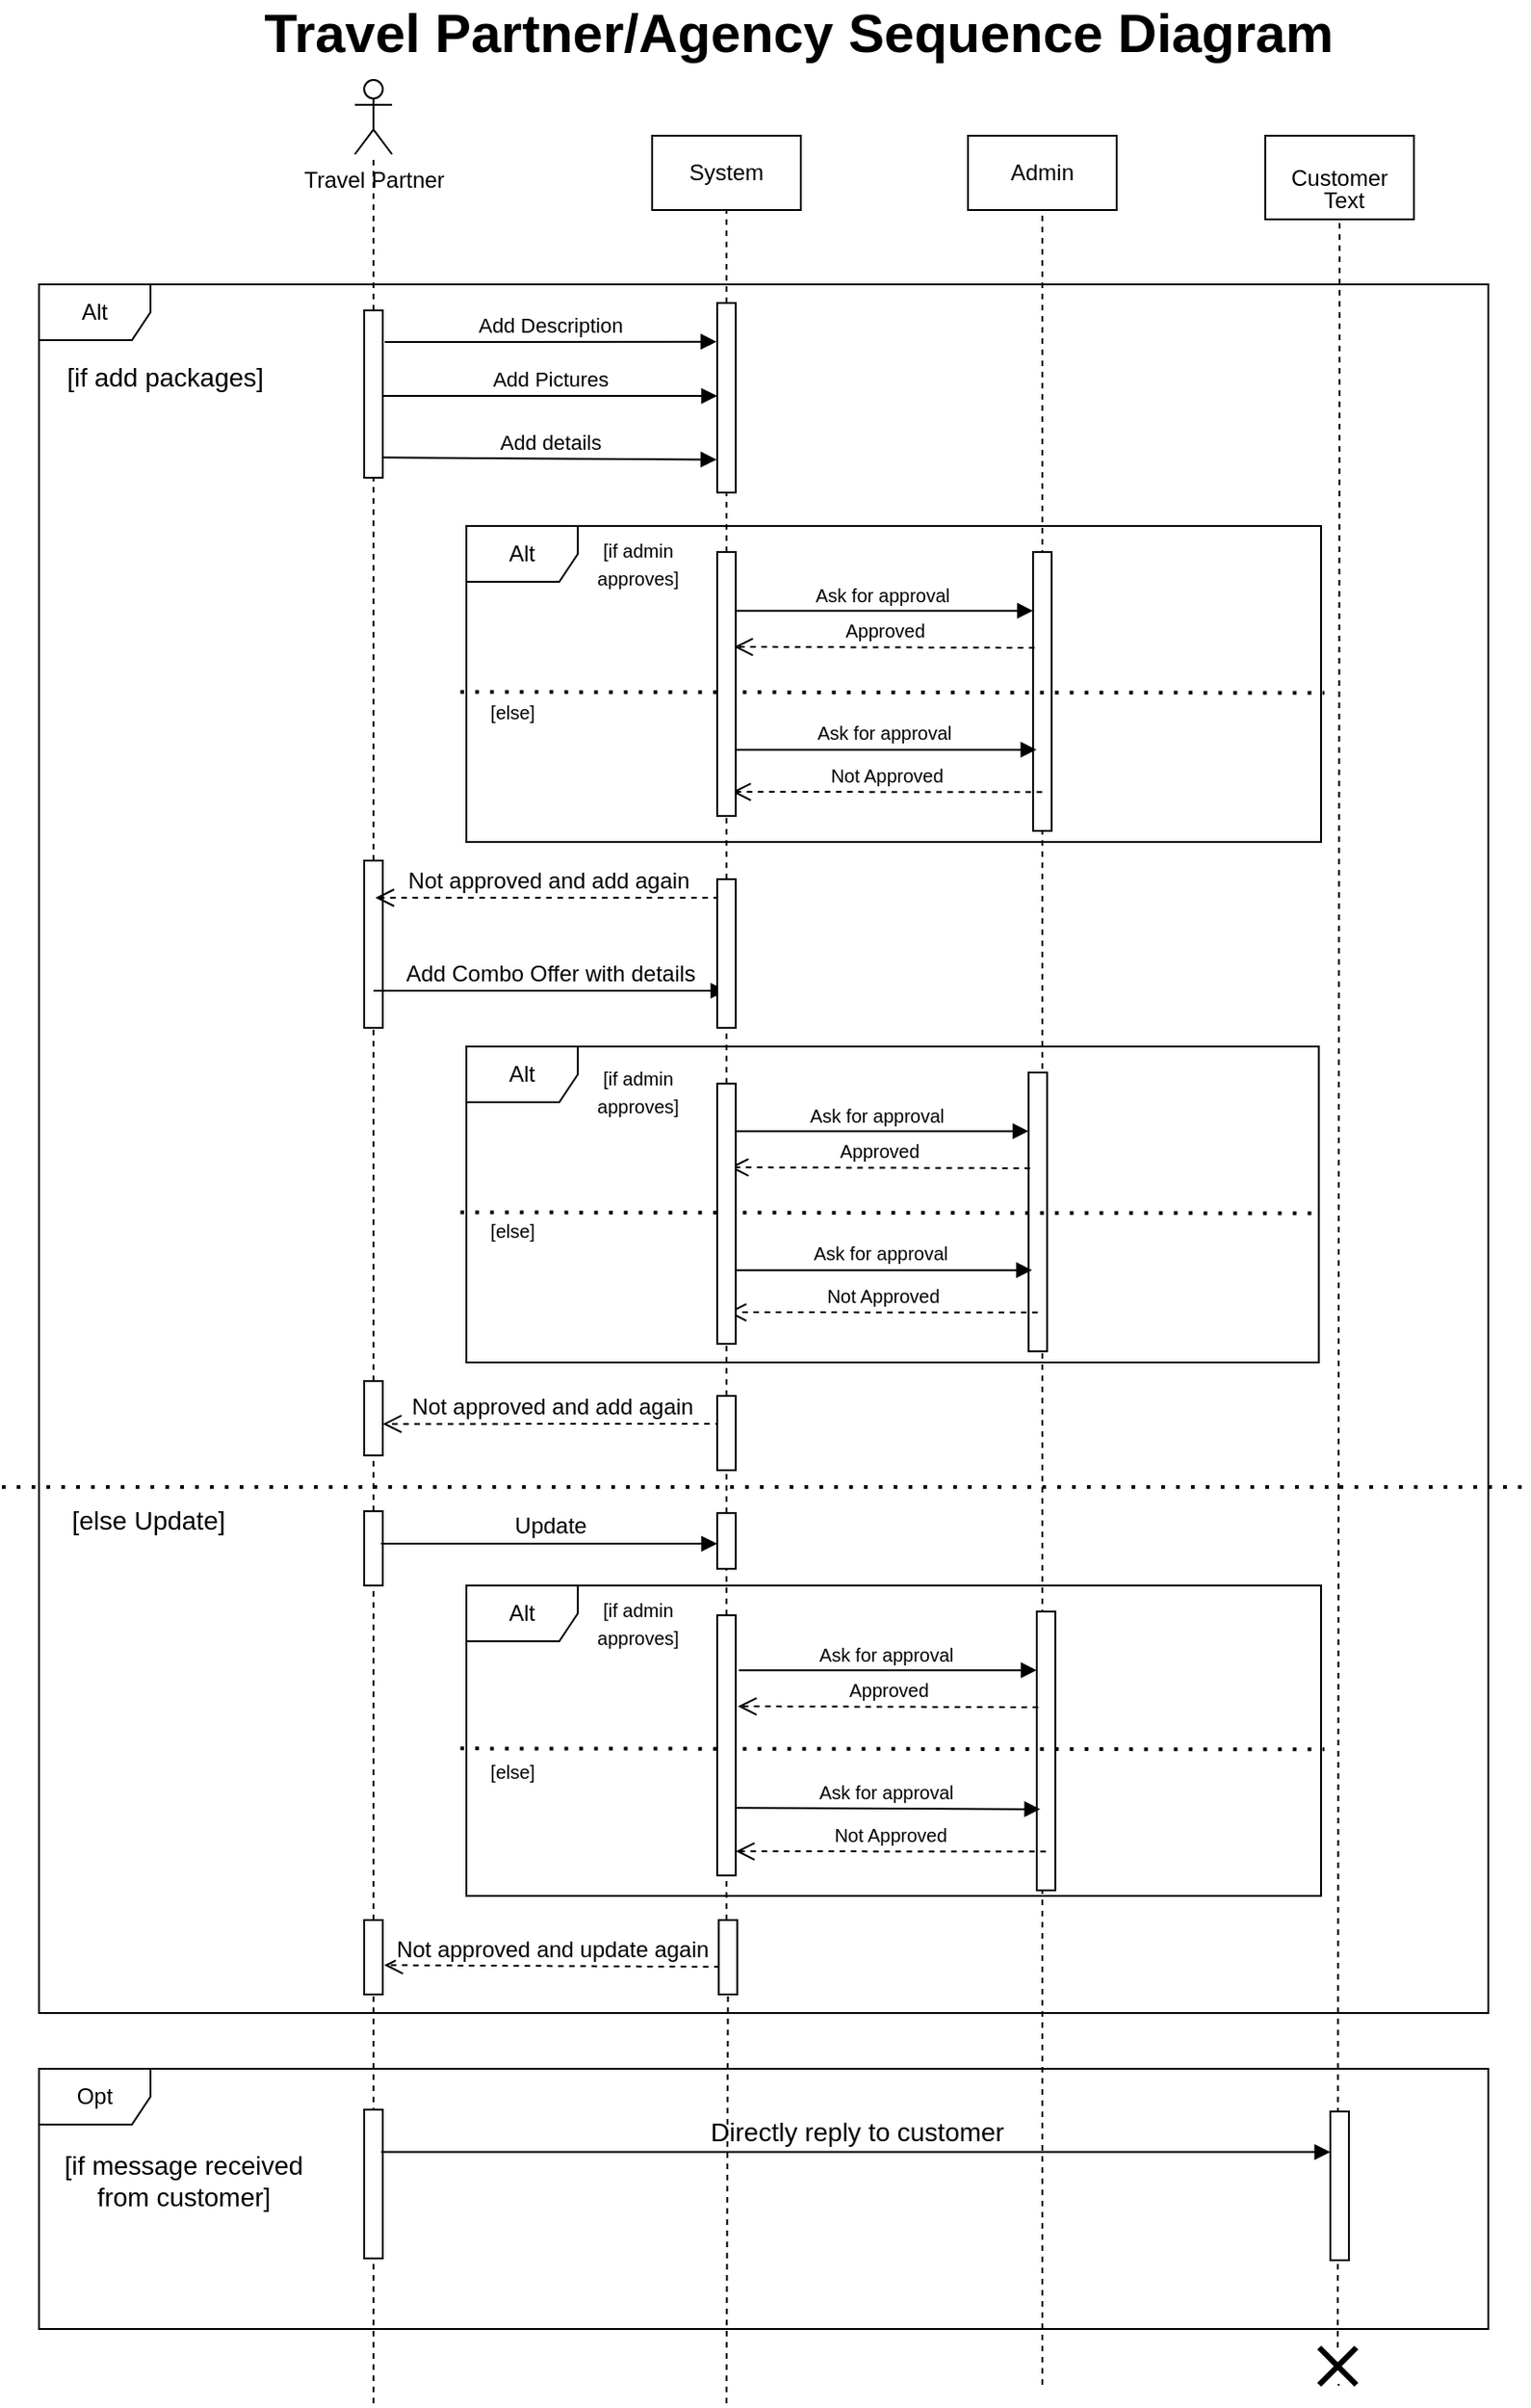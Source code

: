 <mxfile version="17.4.0" type="device"><diagram id="TYSGciifJ2llcHuTPieO" name="Page-1"><mxGraphModel dx="1329" dy="1816" grid="1" gridSize="10" guides="1" tooltips="1" connect="1" arrows="1" fold="1" page="1" pageScale="1" pageWidth="827" pageHeight="1169" math="0" shadow="0"><root><mxCell id="0"/><mxCell id="1" parent="0"/><mxCell id="c0MWHKDIUo9R8y-ApeiH-21" value="Alt" style="shape=umlFrame;whiteSpace=wrap;html=1;" parent="1" vertex="1"><mxGeometry x="70" y="30" width="780" height="930" as="geometry"/></mxCell><mxCell id="c0MWHKDIUo9R8y-ApeiH-22" value="&lt;font style=&quot;font-size: 14px&quot;&gt;[if add packages]&lt;/font&gt;" style="text;html=1;strokeColor=none;fillColor=none;align=center;verticalAlign=middle;whiteSpace=wrap;rounded=0;" parent="1" vertex="1"><mxGeometry x="73" y="70" width="130" height="20" as="geometry"/></mxCell><mxCell id="c0MWHKDIUo9R8y-ApeiH-23" value="Travel Partner" style="shape=umlActor;verticalLabelPosition=bottom;verticalAlign=top;html=1;outlineConnect=0;" parent="1" vertex="1"><mxGeometry x="240" y="-80" width="20" height="40" as="geometry"/></mxCell><mxCell id="c0MWHKDIUo9R8y-ApeiH-26" value="System" style="rounded=0;whiteSpace=wrap;html=1;" parent="1" vertex="1"><mxGeometry x="400" y="-50" width="80" height="40" as="geometry"/></mxCell><mxCell id="c0MWHKDIUo9R8y-ApeiH-27" value="Admin" style="rounded=0;whiteSpace=wrap;html=1;" parent="1" vertex="1"><mxGeometry x="570" y="-50" width="80" height="40" as="geometry"/></mxCell><mxCell id="c0MWHKDIUo9R8y-ApeiH-28" value="Customer" style="rounded=0;whiteSpace=wrap;html=1;" parent="1" vertex="1"><mxGeometry x="730" y="-50" width="80" height="45" as="geometry"/></mxCell><mxCell id="66mSjanaEoUCszuyJWo2-7" value="Text" style="text;html=1;align=center;verticalAlign=middle;resizable=0;points=[];autosize=1;" parent="c0MWHKDIUo9R8y-ApeiH-28" vertex="1"><mxGeometry x="22" y="25" width="40" height="20" as="geometry"/></mxCell><mxCell id="c0MWHKDIUo9R8y-ApeiH-29" value="" style="endArrow=none;dashed=1;html=1;rounded=0;startArrow=none;" parent="1" source="c0MWHKDIUo9R8y-ApeiH-35" target="c0MWHKDIUo9R8y-ApeiH-23" edge="1"><mxGeometry width="50" height="50" relative="1" as="geometry"><mxPoint x="250" y="920" as="sourcePoint"/><mxPoint x="250" y="120" as="targetPoint"/></mxGeometry></mxCell><mxCell id="c0MWHKDIUo9R8y-ApeiH-31" value="" style="endArrow=none;dashed=1;html=1;rounded=0;entryX=0.5;entryY=1;entryDx=0;entryDy=0;" parent="1" target="c0MWHKDIUo9R8y-ApeiH-27" edge="1"><mxGeometry width="50" height="50" relative="1" as="geometry"><mxPoint x="610" y="1160" as="sourcePoint"/><mxPoint x="520" y="420" as="targetPoint"/></mxGeometry></mxCell><mxCell id="c0MWHKDIUo9R8y-ApeiH-32" value="" style="endArrow=none;dashed=1;html=1;rounded=0;entryX=0.5;entryY=1;entryDx=0;entryDy=0;startArrow=none;" parent="1" source="c0MWHKDIUo9R8y-ApeiH-94" target="c0MWHKDIUo9R8y-ApeiH-28" edge="1"><mxGeometry width="50" height="50" relative="1" as="geometry"><mxPoint x="770" y="1160" as="sourcePoint"/><mxPoint x="520" y="190" as="targetPoint"/></mxGeometry></mxCell><mxCell id="c0MWHKDIUo9R8y-ApeiH-34" value="Alt" style="shape=umlFrame;whiteSpace=wrap;html=1;" parent="1" vertex="1"><mxGeometry x="300" y="160" width="460" height="170" as="geometry"/></mxCell><mxCell id="c0MWHKDIUo9R8y-ApeiH-35" value="" style="html=1;points=[];perimeter=orthogonalPerimeter;" parent="1" vertex="1"><mxGeometry x="245" y="44" width="10" height="90" as="geometry"/></mxCell><mxCell id="c0MWHKDIUo9R8y-ApeiH-36" value="" style="endArrow=none;dashed=1;html=1;rounded=0;startArrow=none;" parent="1" source="c0MWHKDIUo9R8y-ApeiH-51" target="c0MWHKDIUo9R8y-ApeiH-35" edge="1"><mxGeometry width="50" height="50" relative="1" as="geometry"><mxPoint x="250" y="920" as="sourcePoint"/><mxPoint x="250" y="120" as="targetPoint"/></mxGeometry></mxCell><mxCell id="c0MWHKDIUo9R8y-ApeiH-39" value="Add Description" style="html=1;verticalAlign=bottom;endArrow=block;rounded=0;entryX=-0.033;entryY=0.199;entryDx=0;entryDy=0;entryPerimeter=0;" parent="1" edge="1"><mxGeometry width="80" relative="1" as="geometry"><mxPoint x="256" y="61" as="sourcePoint"/><mxPoint x="434.67" y="60.85" as="targetPoint"/></mxGeometry></mxCell><mxCell id="c0MWHKDIUo9R8y-ApeiH-40" value="Add Pictures" style="html=1;verticalAlign=bottom;endArrow=block;rounded=0;exitX=1.022;exitY=0.392;exitDx=0;exitDy=0;exitPerimeter=0;" parent="1" edge="1"><mxGeometry width="80" relative="1" as="geometry"><mxPoint x="255.22" y="90.04" as="sourcePoint"/><mxPoint x="435" y="90.04" as="targetPoint"/></mxGeometry></mxCell><mxCell id="c0MWHKDIUo9R8y-ApeiH-41" value="Add details" style="html=1;verticalAlign=bottom;endArrow=block;rounded=0;exitX=1.022;exitY=0.693;exitDx=0;exitDy=0;exitPerimeter=0;entryX=-0.033;entryY=0.766;entryDx=0;entryDy=0;entryPerimeter=0;" parent="1" edge="1"><mxGeometry width="80" relative="1" as="geometry"><mxPoint x="255.22" y="123.16" as="sourcePoint"/><mxPoint x="434.67" y="124.26" as="targetPoint"/></mxGeometry></mxCell><mxCell id="c0MWHKDIUo9R8y-ApeiH-42" value="" style="html=1;points=[];perimeter=orthogonalPerimeter;" parent="1" vertex="1"><mxGeometry x="605" y="174" width="10" height="150" as="geometry"/></mxCell><mxCell id="c0MWHKDIUo9R8y-ApeiH-43" value="&lt;font style=&quot;font-size: 10px&quot;&gt;[if admin approves]&lt;/font&gt;" style="text;html=1;strokeColor=none;fillColor=none;align=center;verticalAlign=middle;whiteSpace=wrap;rounded=0;strokeWidth=1;" parent="1" vertex="1"><mxGeometry x="350" y="170" width="85" height="20" as="geometry"/></mxCell><mxCell id="c0MWHKDIUo9R8y-ApeiH-44" value="&lt;font style=&quot;font-size: 10px&quot;&gt;Ask for approval&amp;nbsp;&lt;/font&gt;" style="html=1;verticalAlign=bottom;endArrow=block;rounded=0;exitX=0.967;exitY=0.663;exitDx=0;exitDy=0;exitPerimeter=0;" parent="1" edge="1"><mxGeometry width="80" relative="1" as="geometry"><mxPoint x="444.67" y="205.6" as="sourcePoint"/><mxPoint x="605" y="205.6" as="targetPoint"/></mxGeometry></mxCell><mxCell id="c0MWHKDIUo9R8y-ApeiH-45" value="Approved" style="html=1;verticalAlign=bottom;endArrow=open;dashed=1;endSize=8;rounded=0;fontSize=10;exitX=0.078;exitY=0.39;exitDx=0;exitDy=0;exitPerimeter=0;entryX=0.911;entryY=0.81;entryDx=0;entryDy=0;entryPerimeter=0;" parent="1" edge="1"><mxGeometry relative="1" as="geometry"><mxPoint x="605.78" y="225.5" as="sourcePoint"/><mxPoint x="444.11" y="225" as="targetPoint"/></mxGeometry></mxCell><mxCell id="c0MWHKDIUo9R8y-ApeiH-46" value="" style="endArrow=none;dashed=1;html=1;dashPattern=1 3;strokeWidth=2;rounded=0;fontSize=10;exitX=-0.007;exitY=0.525;exitDx=0;exitDy=0;exitPerimeter=0;entryX=1.004;entryY=0.528;entryDx=0;entryDy=0;entryPerimeter=0;" parent="1" source="c0MWHKDIUo9R8y-ApeiH-34" target="c0MWHKDIUo9R8y-ApeiH-34" edge="1"><mxGeometry width="50" height="50" relative="1" as="geometry"><mxPoint x="470" y="190" as="sourcePoint"/><mxPoint x="520" y="140" as="targetPoint"/></mxGeometry></mxCell><mxCell id="c0MWHKDIUo9R8y-ApeiH-48" value="[else]" style="text;html=1;strokeColor=none;fillColor=none;align=center;verticalAlign=middle;whiteSpace=wrap;rounded=0;fontSize=10;" parent="1" vertex="1"><mxGeometry x="300" y="250" width="50" height="20" as="geometry"/></mxCell><mxCell id="c0MWHKDIUo9R8y-ApeiH-49" value="Ask for approval&amp;nbsp;" style="html=1;verticalAlign=bottom;endArrow=block;rounded=0;fontSize=10;entryX=0.189;entryY=0.709;entryDx=0;entryDy=0;entryPerimeter=0;" parent="1" target="c0MWHKDIUo9R8y-ApeiH-42" edge="1"><mxGeometry width="80" relative="1" as="geometry"><mxPoint x="445" y="280.35" as="sourcePoint"/><mxPoint x="530" y="170" as="targetPoint"/></mxGeometry></mxCell><mxCell id="c0MWHKDIUo9R8y-ApeiH-50" value="Not Approved" style="html=1;verticalAlign=bottom;endArrow=open;dashed=1;endSize=8;rounded=0;fontSize=10;exitX=0.189;exitY=0.861;exitDx=0;exitDy=0;exitPerimeter=0;" parent="1" edge="1"><mxGeometry relative="1" as="geometry"><mxPoint x="609.89" y="303.15" as="sourcePoint"/><mxPoint x="443" y="303" as="targetPoint"/></mxGeometry></mxCell><mxCell id="c0MWHKDIUo9R8y-ApeiH-51" value="" style="html=1;points=[];perimeter=orthogonalPerimeter;fontSize=10;strokeWidth=1;" parent="1" vertex="1"><mxGeometry x="245" y="340" width="10" height="90" as="geometry"/></mxCell><mxCell id="c0MWHKDIUo9R8y-ApeiH-52" value="" style="endArrow=none;dashed=1;html=1;rounded=0;startArrow=none;" parent="1" source="c0MWHKDIUo9R8y-ApeiH-83" target="c0MWHKDIUo9R8y-ApeiH-51" edge="1"><mxGeometry width="50" height="50" relative="1" as="geometry"><mxPoint x="250" y="1060" as="sourcePoint"/><mxPoint x="250.0" y="270" as="targetPoint"/></mxGeometry></mxCell><mxCell id="c0MWHKDIUo9R8y-ApeiH-53" value="&lt;font style=&quot;font-size: 12px&quot;&gt;Not approved and add again&lt;/font&gt;" style="html=1;verticalAlign=bottom;endArrow=open;dashed=1;endSize=8;rounded=0;fontSize=10;" parent="1" edge="1"><mxGeometry relative="1" as="geometry"><mxPoint x="436" y="360" as="sourcePoint"/><mxPoint x="251" y="360" as="targetPoint"/></mxGeometry></mxCell><mxCell id="c0MWHKDIUo9R8y-ApeiH-57" value="&lt;font style=&quot;font-size: 12px&quot;&gt;Add Combo Offer with details&lt;/font&gt;" style="html=1;verticalAlign=bottom;endArrow=block;rounded=0;fontSize=10;" parent="1" edge="1"><mxGeometry width="80" relative="1" as="geometry"><mxPoint x="250" y="410" as="sourcePoint"/><mxPoint x="440" y="410" as="targetPoint"/></mxGeometry></mxCell><mxCell id="c0MWHKDIUo9R8y-ApeiH-58" value="Alt" style="shape=umlFrame;whiteSpace=wrap;html=1;" parent="1" vertex="1"><mxGeometry x="300" y="440" width="458.8" height="170" as="geometry"/></mxCell><mxCell id="c0MWHKDIUo9R8y-ApeiH-59" value="" style="html=1;points=[];perimeter=orthogonalPerimeter;" parent="1" vertex="1"><mxGeometry x="602.6" y="454" width="10" height="150" as="geometry"/></mxCell><mxCell id="c0MWHKDIUo9R8y-ApeiH-60" value="&lt;font style=&quot;font-size: 10px&quot;&gt;[if admin approves]&lt;/font&gt;" style="text;html=1;strokeColor=none;fillColor=none;align=center;verticalAlign=middle;whiteSpace=wrap;rounded=0;strokeWidth=1;" parent="1" vertex="1"><mxGeometry x="350" y="454" width="85" height="20" as="geometry"/></mxCell><mxCell id="c0MWHKDIUo9R8y-ApeiH-61" value="&lt;font style=&quot;font-size: 10px&quot;&gt;Ask for approval&amp;nbsp;&lt;/font&gt;" style="html=1;verticalAlign=bottom;endArrow=block;rounded=0;exitX=0.967;exitY=0.663;exitDx=0;exitDy=0;exitPerimeter=0;" parent="1" edge="1"><mxGeometry width="80" relative="1" as="geometry"><mxPoint x="442.27" y="485.6" as="sourcePoint"/><mxPoint x="602.6" y="485.6" as="targetPoint"/></mxGeometry></mxCell><mxCell id="c0MWHKDIUo9R8y-ApeiH-62" value="Approved" style="html=1;verticalAlign=bottom;endArrow=open;dashed=1;endSize=8;rounded=0;fontSize=10;exitX=0.078;exitY=0.39;exitDx=0;exitDy=0;exitPerimeter=0;entryX=0.911;entryY=0.81;entryDx=0;entryDy=0;entryPerimeter=0;" parent="1" edge="1"><mxGeometry relative="1" as="geometry"><mxPoint x="603.38" y="505.5" as="sourcePoint"/><mxPoint x="441.71" y="505" as="targetPoint"/></mxGeometry></mxCell><mxCell id="c0MWHKDIUo9R8y-ApeiH-63" value="" style="endArrow=none;dashed=1;html=1;dashPattern=1 3;strokeWidth=2;rounded=0;fontSize=10;exitX=-0.007;exitY=0.525;exitDx=0;exitDy=0;exitPerimeter=0;entryX=1.004;entryY=0.528;entryDx=0;entryDy=0;entryPerimeter=0;" parent="1" source="c0MWHKDIUo9R8y-ApeiH-58" target="c0MWHKDIUo9R8y-ApeiH-58" edge="1"><mxGeometry width="50" height="50" relative="1" as="geometry"><mxPoint x="467.6" y="470" as="sourcePoint"/><mxPoint x="517.6" y="420" as="targetPoint"/></mxGeometry></mxCell><mxCell id="c0MWHKDIUo9R8y-ApeiH-64" value="[else]" style="text;html=1;strokeColor=none;fillColor=none;align=center;verticalAlign=middle;whiteSpace=wrap;rounded=0;fontSize=10;" parent="1" vertex="1"><mxGeometry x="300" y="529" width="50" height="20" as="geometry"/></mxCell><mxCell id="c0MWHKDIUo9R8y-ApeiH-65" value="Ask for approval&amp;nbsp;" style="html=1;verticalAlign=bottom;endArrow=block;rounded=0;fontSize=10;entryX=0.189;entryY=0.709;entryDx=0;entryDy=0;entryPerimeter=0;" parent="1" target="c0MWHKDIUo9R8y-ApeiH-59" edge="1"><mxGeometry width="80" relative="1" as="geometry"><mxPoint x="443.8" y="560.35" as="sourcePoint"/><mxPoint x="527.6" y="450" as="targetPoint"/></mxGeometry></mxCell><mxCell id="c0MWHKDIUo9R8y-ApeiH-66" value="Not Approved" style="html=1;verticalAlign=bottom;endArrow=open;dashed=1;endSize=8;rounded=0;fontSize=10;exitX=0.189;exitY=0.861;exitDx=0;exitDy=0;exitPerimeter=0;" parent="1" edge="1"><mxGeometry relative="1" as="geometry"><mxPoint x="607.49" y="583.15" as="sourcePoint"/><mxPoint x="440.6" y="583" as="targetPoint"/></mxGeometry></mxCell><mxCell id="c0MWHKDIUo9R8y-ApeiH-67" value="" style="endArrow=none;dashed=1;html=1;dashPattern=1 3;strokeWidth=2;rounded=0;fontSize=10;" parent="1" edge="1"><mxGeometry width="50" height="50" relative="1" as="geometry"><mxPoint x="50" y="677" as="sourcePoint"/><mxPoint x="870" y="677" as="targetPoint"/></mxGeometry></mxCell><mxCell id="c0MWHKDIUo9R8y-ApeiH-68" value="[else Update]" style="text;html=1;strokeColor=none;fillColor=none;align=center;verticalAlign=middle;whiteSpace=wrap;rounded=0;fontSize=14;" parent="1" vertex="1"><mxGeometry x="84" y="680" width="90" height="30" as="geometry"/></mxCell><mxCell id="c0MWHKDIUo9R8y-ApeiH-69" value="" style="html=1;points=[];perimeter=orthogonalPerimeter;fontSize=14;strokeWidth=1;" parent="1" vertex="1"><mxGeometry x="245" y="690" width="10" height="40" as="geometry"/></mxCell><mxCell id="c0MWHKDIUo9R8y-ApeiH-70" value="" style="endArrow=none;dashed=1;html=1;rounded=0;startArrow=none;" parent="1" source="c0MWHKDIUo9R8y-ApeiH-87" target="c0MWHKDIUo9R8y-ApeiH-69" edge="1"><mxGeometry width="50" height="50" relative="1" as="geometry"><mxPoint x="250" y="1060" as="sourcePoint"/><mxPoint x="250" y="520" as="targetPoint"/></mxGeometry></mxCell><mxCell id="c0MWHKDIUo9R8y-ApeiH-73" value="&lt;font style=&quot;font-size: 12px&quot;&gt;Update&lt;/font&gt;" style="html=1;verticalAlign=bottom;endArrow=block;rounded=0;fontSize=14;exitX=0.911;exitY=0.157;exitDx=0;exitDy=0;exitPerimeter=0;" parent="1" edge="1"><mxGeometry width="80" relative="1" as="geometry"><mxPoint x="254.11" y="707.56" as="sourcePoint"/><mxPoint x="435" y="707.56" as="targetPoint"/></mxGeometry></mxCell><mxCell id="c0MWHKDIUo9R8y-ApeiH-74" value="Alt" style="shape=umlFrame;whiteSpace=wrap;html=1;" parent="1" vertex="1"><mxGeometry x="300" y="730" width="460" height="167" as="geometry"/></mxCell><mxCell id="c0MWHKDIUo9R8y-ApeiH-75" value="" style="html=1;points=[];perimeter=orthogonalPerimeter;" parent="1" vertex="1"><mxGeometry x="607" y="744" width="10" height="150" as="geometry"/></mxCell><mxCell id="c0MWHKDIUo9R8y-ApeiH-76" value="&lt;font style=&quot;font-size: 10px&quot;&gt;[if admin approves]&lt;/font&gt;" style="text;html=1;strokeColor=none;fillColor=none;align=center;verticalAlign=middle;whiteSpace=wrap;rounded=0;strokeWidth=1;" parent="1" vertex="1"><mxGeometry x="350" y="740" width="85" height="20" as="geometry"/></mxCell><mxCell id="c0MWHKDIUo9R8y-ApeiH-77" value="&lt;font style=&quot;font-size: 10px&quot;&gt;Ask for approval&amp;nbsp;&lt;/font&gt;" style="html=1;verticalAlign=bottom;endArrow=block;rounded=0;exitX=0.967;exitY=0.663;exitDx=0;exitDy=0;exitPerimeter=0;" parent="1" edge="1"><mxGeometry width="80" relative="1" as="geometry"><mxPoint x="446.67" y="775.6" as="sourcePoint"/><mxPoint x="607" y="775.6" as="targetPoint"/></mxGeometry></mxCell><mxCell id="c0MWHKDIUo9R8y-ApeiH-78" value="Approved" style="html=1;verticalAlign=bottom;endArrow=open;dashed=1;endSize=8;rounded=0;fontSize=10;exitX=0.078;exitY=0.39;exitDx=0;exitDy=0;exitPerimeter=0;entryX=0.911;entryY=0.81;entryDx=0;entryDy=0;entryPerimeter=0;" parent="1" edge="1"><mxGeometry relative="1" as="geometry"><mxPoint x="607.78" y="795.5" as="sourcePoint"/><mxPoint x="446.11" y="795" as="targetPoint"/></mxGeometry></mxCell><mxCell id="c0MWHKDIUo9R8y-ApeiH-79" value="" style="endArrow=none;dashed=1;html=1;dashPattern=1 3;strokeWidth=2;rounded=0;fontSize=10;exitX=-0.007;exitY=0.525;exitDx=0;exitDy=0;exitPerimeter=0;entryX=1.004;entryY=0.528;entryDx=0;entryDy=0;entryPerimeter=0;" parent="1" source="c0MWHKDIUo9R8y-ApeiH-74" target="c0MWHKDIUo9R8y-ApeiH-74" edge="1"><mxGeometry width="50" height="50" relative="1" as="geometry"><mxPoint x="472" y="760" as="sourcePoint"/><mxPoint x="522" y="710" as="targetPoint"/></mxGeometry></mxCell><mxCell id="c0MWHKDIUo9R8y-ApeiH-80" value="[else]" style="text;html=1;strokeColor=none;fillColor=none;align=center;verticalAlign=middle;whiteSpace=wrap;rounded=0;fontSize=10;" parent="1" vertex="1"><mxGeometry x="300" y="820" width="50" height="20" as="geometry"/></mxCell><mxCell id="c0MWHKDIUo9R8y-ApeiH-81" value="Ask for approval&amp;nbsp;" style="html=1;verticalAlign=bottom;endArrow=block;rounded=0;fontSize=10;entryX=0.189;entryY=0.709;entryDx=0;entryDy=0;entryPerimeter=0;exitX=0.919;exitY=0.877;exitDx=0;exitDy=0;exitPerimeter=0;" parent="1" target="c0MWHKDIUo9R8y-ApeiH-75" edge="1"><mxGeometry width="80" relative="1" as="geometry"><mxPoint x="444.19" y="849.67" as="sourcePoint"/><mxPoint x="532" y="740" as="targetPoint"/></mxGeometry></mxCell><mxCell id="c0MWHKDIUo9R8y-ApeiH-82" value="Not Approved" style="html=1;verticalAlign=bottom;endArrow=open;dashed=1;endSize=8;rounded=0;fontSize=10;exitX=0.189;exitY=0.861;exitDx=0;exitDy=0;exitPerimeter=0;" parent="1" edge="1"><mxGeometry relative="1" as="geometry"><mxPoint x="611.89" y="873.15" as="sourcePoint"/><mxPoint x="445" y="873" as="targetPoint"/></mxGeometry></mxCell><mxCell id="c0MWHKDIUo9R8y-ApeiH-83" value="" style="html=1;points=[];perimeter=orthogonalPerimeter;fontSize=12;strokeWidth=1;" parent="1" vertex="1"><mxGeometry x="245" y="620" width="10" height="40" as="geometry"/></mxCell><mxCell id="c0MWHKDIUo9R8y-ApeiH-84" value="" style="endArrow=none;dashed=1;html=1;rounded=0;startArrow=none;" parent="1" source="c0MWHKDIUo9R8y-ApeiH-69" target="c0MWHKDIUo9R8y-ApeiH-83" edge="1"><mxGeometry width="50" height="50" relative="1" as="geometry"><mxPoint x="250" y="670" as="sourcePoint"/><mxPoint x="250" y="520" as="targetPoint"/></mxGeometry></mxCell><mxCell id="c0MWHKDIUo9R8y-ApeiH-85" value="&lt;font style=&quot;font-size: 12px&quot;&gt;Not approved and add again&lt;/font&gt;" style="html=1;verticalAlign=bottom;endArrow=open;dashed=1;endSize=8;rounded=0;fontSize=10;entryX=1.3;entryY=0.662;entryDx=0;entryDy=0;entryPerimeter=0;" parent="1" edge="1"><mxGeometry relative="1" as="geometry"><mxPoint x="437" y="643" as="sourcePoint"/><mxPoint x="255.0" y="643.1" as="targetPoint"/></mxGeometry></mxCell><mxCell id="c0MWHKDIUo9R8y-ApeiH-86" value="&lt;font style=&quot;font-size: 12px&quot;&gt;Not approved and update again&lt;/font&gt;" style="html=1;verticalAlign=bottom;endArrow=open;dashed=1;endSize=8;rounded=0;fontSize=10;entryX=1.078;entryY=0.606;entryDx=0;entryDy=0;entryPerimeter=0;exitX=0.133;exitY=0.965;exitDx=0;exitDy=0;exitPerimeter=0;" parent="1" target="c0MWHKDIUo9R8y-ApeiH-87" edge="1"><mxGeometry relative="1" as="geometry"><mxPoint x="436.33" y="935.15" as="sourcePoint"/><mxPoint x="290" y="1010" as="targetPoint"/></mxGeometry></mxCell><mxCell id="c0MWHKDIUo9R8y-ApeiH-87" value="" style="html=1;points=[];perimeter=orthogonalPerimeter;fontSize=12;strokeWidth=1;" parent="1" vertex="1"><mxGeometry x="245" y="910" width="10" height="40" as="geometry"/></mxCell><mxCell id="c0MWHKDIUo9R8y-ApeiH-88" value="" style="endArrow=none;dashed=1;html=1;rounded=0;" parent="1" target="c0MWHKDIUo9R8y-ApeiH-87" edge="1"><mxGeometry width="50" height="50" relative="1" as="geometry"><mxPoint x="250" y="1170" as="sourcePoint"/><mxPoint x="250.0" y="759" as="targetPoint"/></mxGeometry></mxCell><mxCell id="c0MWHKDIUo9R8y-ApeiH-89" value="Opt" style="shape=umlFrame;whiteSpace=wrap;html=1;fontSize=12;strokeWidth=1;" parent="1" vertex="1"><mxGeometry x="70" y="990" width="780" height="140" as="geometry"/></mxCell><mxCell id="c0MWHKDIUo9R8y-ApeiH-90" value="&lt;font style=&quot;font-size: 14px&quot;&gt;[if message received from customer]&lt;/font&gt;" style="text;html=1;strokeColor=none;fillColor=none;align=center;verticalAlign=middle;whiteSpace=wrap;rounded=0;fontSize=12;" parent="1" vertex="1"><mxGeometry x="73" y="1050" width="150" as="geometry"/></mxCell><mxCell id="c0MWHKDIUo9R8y-ApeiH-91" value="" style="html=1;points=[];perimeter=orthogonalPerimeter;fontSize=14;strokeWidth=1;" parent="1" vertex="1"><mxGeometry x="245" y="1012" width="10" height="80" as="geometry"/></mxCell><mxCell id="c0MWHKDIUo9R8y-ApeiH-92" value="" style="html=1;points=[];perimeter=orthogonalPerimeter;fontSize=14;strokeWidth=1;" parent="1" vertex="1"><mxGeometry x="765" y="1013" width="10" height="80" as="geometry"/></mxCell><mxCell id="c0MWHKDIUo9R8y-ApeiH-93" value="Directly reply to customer" style="html=1;verticalAlign=bottom;endArrow=block;rounded=0;fontSize=14;exitX=0.912;exitY=0.285;exitDx=0;exitDy=0;exitPerimeter=0;" parent="1" source="c0MWHKDIUo9R8y-ApeiH-91" target="c0MWHKDIUo9R8y-ApeiH-92" edge="1"><mxGeometry width="80" relative="1" as="geometry"><mxPoint x="310" y="1030" as="sourcePoint"/><mxPoint x="390" y="1030" as="targetPoint"/></mxGeometry></mxCell><mxCell id="66mSjanaEoUCszuyJWo2-2" value="" style="endArrow=none;dashed=1;html=1;rounded=0;entryX=0.5;entryY=1;entryDx=0;entryDy=0;startArrow=none;" parent="1" source="66mSjanaEoUCszuyJWo2-3" target="c0MWHKDIUo9R8y-ApeiH-26" edge="1"><mxGeometry width="50" height="50" relative="1" as="geometry"><mxPoint x="440" y="1110" as="sourcePoint"/><mxPoint x="450" y="290" as="targetPoint"/></mxGeometry></mxCell><mxCell id="66mSjanaEoUCszuyJWo2-3" value="" style="html=1;points=[];perimeter=orthogonalPerimeter;" parent="1" vertex="1"><mxGeometry x="435" y="40" width="10" height="102" as="geometry"/></mxCell><mxCell id="66mSjanaEoUCszuyJWo2-4" value="" style="endArrow=none;dashed=1;html=1;rounded=0;entryX=0.5;entryY=1;entryDx=0;entryDy=0;startArrow=none;" parent="1" source="66mSjanaEoUCszuyJWo2-8" target="66mSjanaEoUCszuyJWo2-3" edge="1"><mxGeometry width="50" height="50" relative="1" as="geometry"><mxPoint x="440" y="1110" as="sourcePoint"/><mxPoint x="440" y="110" as="targetPoint"/></mxGeometry></mxCell><mxCell id="66mSjanaEoUCszuyJWo2-5" value="" style="html=1;points=[];perimeter=orthogonalPerimeter;" parent="1" vertex="1"><mxGeometry x="435" y="746" width="10" height="140" as="geometry"/></mxCell><mxCell id="66mSjanaEoUCszuyJWo2-6" value="" style="endArrow=none;dashed=1;html=1;rounded=0;entryX=0.5;entryY=1;entryDx=0;entryDy=0;startArrow=none;" parent="1" source="66mSjanaEoUCszuyJWo2-16" target="66mSjanaEoUCszuyJWo2-5" edge="1"><mxGeometry width="50" height="50" relative="1" as="geometry"><mxPoint x="440" y="1170" as="sourcePoint"/><mxPoint x="440" y="278" as="targetPoint"/></mxGeometry></mxCell><mxCell id="66mSjanaEoUCszuyJWo2-8" value="" style="html=1;points=[];perimeter=orthogonalPerimeter;" parent="1" vertex="1"><mxGeometry x="435" y="174" width="10" height="142" as="geometry"/></mxCell><mxCell id="66mSjanaEoUCszuyJWo2-10" value="" style="endArrow=none;dashed=1;html=1;rounded=0;entryX=0.5;entryY=1;entryDx=0;entryDy=0;startArrow=none;" parent="1" source="66mSjanaEoUCszuyJWo2-12" target="66mSjanaEoUCszuyJWo2-8" edge="1"><mxGeometry width="50" height="50" relative="1" as="geometry"><mxPoint x="440" y="726" as="sourcePoint"/><mxPoint x="440" y="142.0" as="targetPoint"/></mxGeometry></mxCell><mxCell id="66mSjanaEoUCszuyJWo2-12" value="" style="html=1;points=[];perimeter=orthogonalPerimeter;" parent="1" vertex="1"><mxGeometry x="435" y="350" width="10" height="80" as="geometry"/></mxCell><mxCell id="66mSjanaEoUCszuyJWo2-13" value="" style="endArrow=none;dashed=1;html=1;rounded=0;entryX=0.5;entryY=1;entryDx=0;entryDy=0;startArrow=none;" parent="1" source="66mSjanaEoUCszuyJWo2-23" target="66mSjanaEoUCszuyJWo2-12" edge="1"><mxGeometry width="50" height="50" relative="1" as="geometry"><mxPoint x="440" y="726" as="sourcePoint"/><mxPoint x="440" y="316" as="targetPoint"/></mxGeometry></mxCell><mxCell id="c0MWHKDIUo9R8y-ApeiH-94" value="" style="shape=umlDestroy;whiteSpace=wrap;html=1;strokeWidth=3;fontSize=14;" parent="1" vertex="1"><mxGeometry x="759" y="1140" width="20" height="20" as="geometry"/></mxCell><mxCell id="66mSjanaEoUCszuyJWo2-14" value="" style="endArrow=none;dashed=1;html=1;rounded=0;entryX=0.5;entryY=1;entryDx=0;entryDy=0;startArrow=none;" parent="1" target="c0MWHKDIUo9R8y-ApeiH-94" edge="1"><mxGeometry width="50" height="50" relative="1" as="geometry"><mxPoint x="770" y="1160" as="sourcePoint"/><mxPoint x="770" y="-5" as="targetPoint"/></mxGeometry></mxCell><mxCell id="66mSjanaEoUCszuyJWo2-16" value="" style="html=1;points=[];perimeter=orthogonalPerimeter;" parent="1" vertex="1"><mxGeometry x="435.8" y="910" width="10" height="40" as="geometry"/></mxCell><mxCell id="66mSjanaEoUCszuyJWo2-17" value="" style="endArrow=none;dashed=1;html=1;rounded=0;entryX=0.5;entryY=1;entryDx=0;entryDy=0;" parent="1" target="66mSjanaEoUCszuyJWo2-16" edge="1"><mxGeometry width="50" height="50" relative="1" as="geometry"><mxPoint x="440" y="1170" as="sourcePoint"/><mxPoint x="440" y="866" as="targetPoint"/></mxGeometry></mxCell><mxCell id="66mSjanaEoUCszuyJWo2-18" value="" style="html=1;points=[];perimeter=orthogonalPerimeter;" parent="1" vertex="1"><mxGeometry x="435" y="691" width="10" height="30" as="geometry"/></mxCell><mxCell id="66mSjanaEoUCszuyJWo2-19" value="" style="endArrow=none;dashed=1;html=1;rounded=0;entryX=0.5;entryY=1;entryDx=0;entryDy=0;startArrow=none;" parent="1" source="66mSjanaEoUCszuyJWo2-5" target="66mSjanaEoUCszuyJWo2-18" edge="1"><mxGeometry width="50" height="50" relative="1" as="geometry"><mxPoint x="440" y="746" as="sourcePoint"/><mxPoint x="440" y="430" as="targetPoint"/></mxGeometry></mxCell><mxCell id="66mSjanaEoUCszuyJWo2-20" value="" style="html=1;points=[];perimeter=orthogonalPerimeter;" parent="1" vertex="1"><mxGeometry x="435" y="628" width="10" height="40" as="geometry"/></mxCell><mxCell id="66mSjanaEoUCszuyJWo2-22" value="" style="endArrow=none;dashed=1;html=1;rounded=0;entryX=0.5;entryY=1;entryDx=0;entryDy=0;startArrow=none;" parent="1" source="66mSjanaEoUCszuyJWo2-18" target="66mSjanaEoUCszuyJWo2-20" edge="1"><mxGeometry width="50" height="50" relative="1" as="geometry"><mxPoint x="440" y="681" as="sourcePoint"/><mxPoint x="440" y="430" as="targetPoint"/></mxGeometry></mxCell><mxCell id="66mSjanaEoUCszuyJWo2-23" value="" style="html=1;points=[];perimeter=orthogonalPerimeter;" parent="1" vertex="1"><mxGeometry x="435" y="460" width="10" height="140" as="geometry"/></mxCell><mxCell id="66mSjanaEoUCszuyJWo2-24" value="" style="endArrow=none;dashed=1;html=1;rounded=0;entryX=0.5;entryY=1;entryDx=0;entryDy=0;startArrow=none;" parent="1" source="66mSjanaEoUCszuyJWo2-20" target="66mSjanaEoUCszuyJWo2-23" edge="1"><mxGeometry width="50" height="50" relative="1" as="geometry"><mxPoint x="440" y="628" as="sourcePoint"/><mxPoint x="440" y="430" as="targetPoint"/></mxGeometry></mxCell><mxCell id="whfUiqo82OF3Huz6Uyjh-1" value="Travel Partner/Agency Sequence Diagram" style="text;html=1;strokeColor=none;fillColor=none;align=center;verticalAlign=middle;whiteSpace=wrap;rounded=0;fontSize=29;fontStyle=1" vertex="1" parent="1"><mxGeometry x="174" y="-120" width="610" height="30" as="geometry"/></mxCell></root></mxGraphModel></diagram></mxfile>